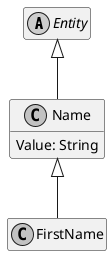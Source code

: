﻿@startuml
hide empty members
skinparam monochrome true
skinparam backgroundcolor transparent

abstract class Entity {
}

Entity <|-- Name

class Name {
    Value: String
}

Name <|-- FirstName

class FirstName {
}

@enduml
